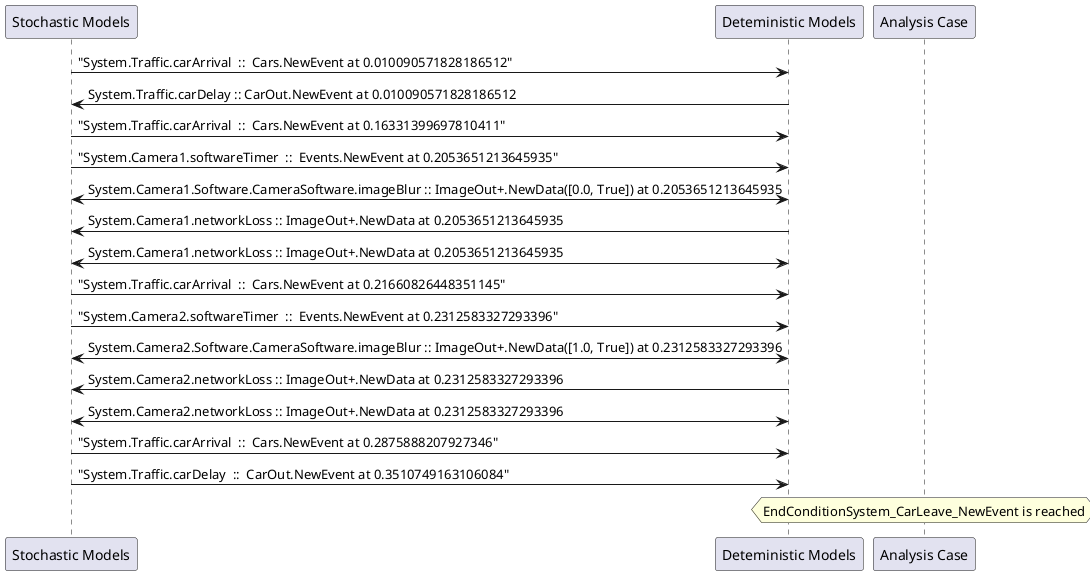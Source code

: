 
	@startuml
	participant "Stochastic Models" as stochmodel
	participant "Deteministic Models" as detmodel
	participant "Analysis Case" as analysis
	{916_stop} stochmodel -> detmodel : "System.Traffic.carArrival  ::  Cars.NewEvent at 0.010090571828186512"
{929_start} detmodel -> stochmodel : System.Traffic.carDelay :: CarOut.NewEvent at 0.010090571828186512
{917_stop} stochmodel -> detmodel : "System.Traffic.carArrival  ::  Cars.NewEvent at 0.16331399697810411"
{885_stop} stochmodel -> detmodel : "System.Camera1.softwareTimer  ::  Events.NewEvent at 0.2053651213645935"
detmodel <-> stochmodel : System.Camera1.Software.CameraSoftware.imageBlur :: ImageOut+.NewData([0.0, True]) at 0.2053651213645935
detmodel -> stochmodel : System.Camera1.networkLoss :: ImageOut+.NewData at 0.2053651213645935
detmodel <-> stochmodel : System.Camera1.networkLoss :: ImageOut+.NewData at 0.2053651213645935
{918_stop} stochmodel -> detmodel : "System.Traffic.carArrival  ::  Cars.NewEvent at 0.21660826448351145"
{901_stop} stochmodel -> detmodel : "System.Camera2.softwareTimer  ::  Events.NewEvent at 0.2312583327293396"
detmodel <-> stochmodel : System.Camera2.Software.CameraSoftware.imageBlur :: ImageOut+.NewData([1.0, True]) at 0.2312583327293396
detmodel -> stochmodel : System.Camera2.networkLoss :: ImageOut+.NewData at 0.2312583327293396
detmodel <-> stochmodel : System.Camera2.networkLoss :: ImageOut+.NewData at 0.2312583327293396
{919_stop} stochmodel -> detmodel : "System.Traffic.carArrival  ::  Cars.NewEvent at 0.2875888207927346"
{929_stop} stochmodel -> detmodel : "System.Traffic.carDelay  ::  CarOut.NewEvent at 0.3510749163106084"
{929_start} <-> {929_stop} : delay
hnote over analysis 
EndConditionSystem_CarLeave_NewEvent is reached
endnote
@enduml